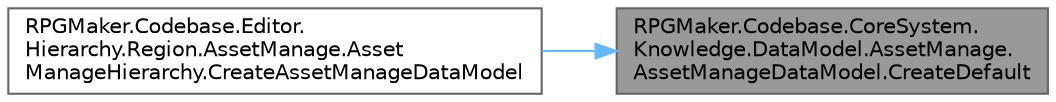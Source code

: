 digraph "RPGMaker.Codebase.CoreSystem.Knowledge.DataModel.AssetManage.AssetManageDataModel.CreateDefault"
{
 // LATEX_PDF_SIZE
  bgcolor="transparent";
  edge [fontname=Helvetica,fontsize=10,labelfontname=Helvetica,labelfontsize=10];
  node [fontname=Helvetica,fontsize=10,shape=box,height=0.2,width=0.4];
  rankdir="RL";
  Node1 [id="Node000001",label="RPGMaker.Codebase.CoreSystem.\lKnowledge.DataModel.AssetManage.\lAssetManageDataModel.CreateDefault",height=0.2,width=0.4,color="gray40", fillcolor="grey60", style="filled", fontcolor="black",tooltip="😁 主に画像位置データ等のコレクションのインスタンスを初期化して返すだけ"];
  Node1 -> Node2 [id="edge1_Node000001_Node000002",dir="back",color="steelblue1",style="solid",tooltip=" "];
  Node2 [id="Node000002",label="RPGMaker.Codebase.Editor.\lHierarchy.Region.AssetManage.Asset\lManageHierarchy.CreateAssetManageDataModel",height=0.2,width=0.4,color="grey40", fillcolor="white", style="filled",URL="$dc/df5/class_r_p_g_maker_1_1_codebase_1_1_editor_1_1_hierarchy_1_1_region_1_1_asset_manage_1_1_asset_manage_hierarchy.html#a9700a935af448138045dfd009b172fd3",tooltip="😁 主に画像位置データ等のコレクションの新規作成。このインスタンスのプロパティにセットされる"];
}
